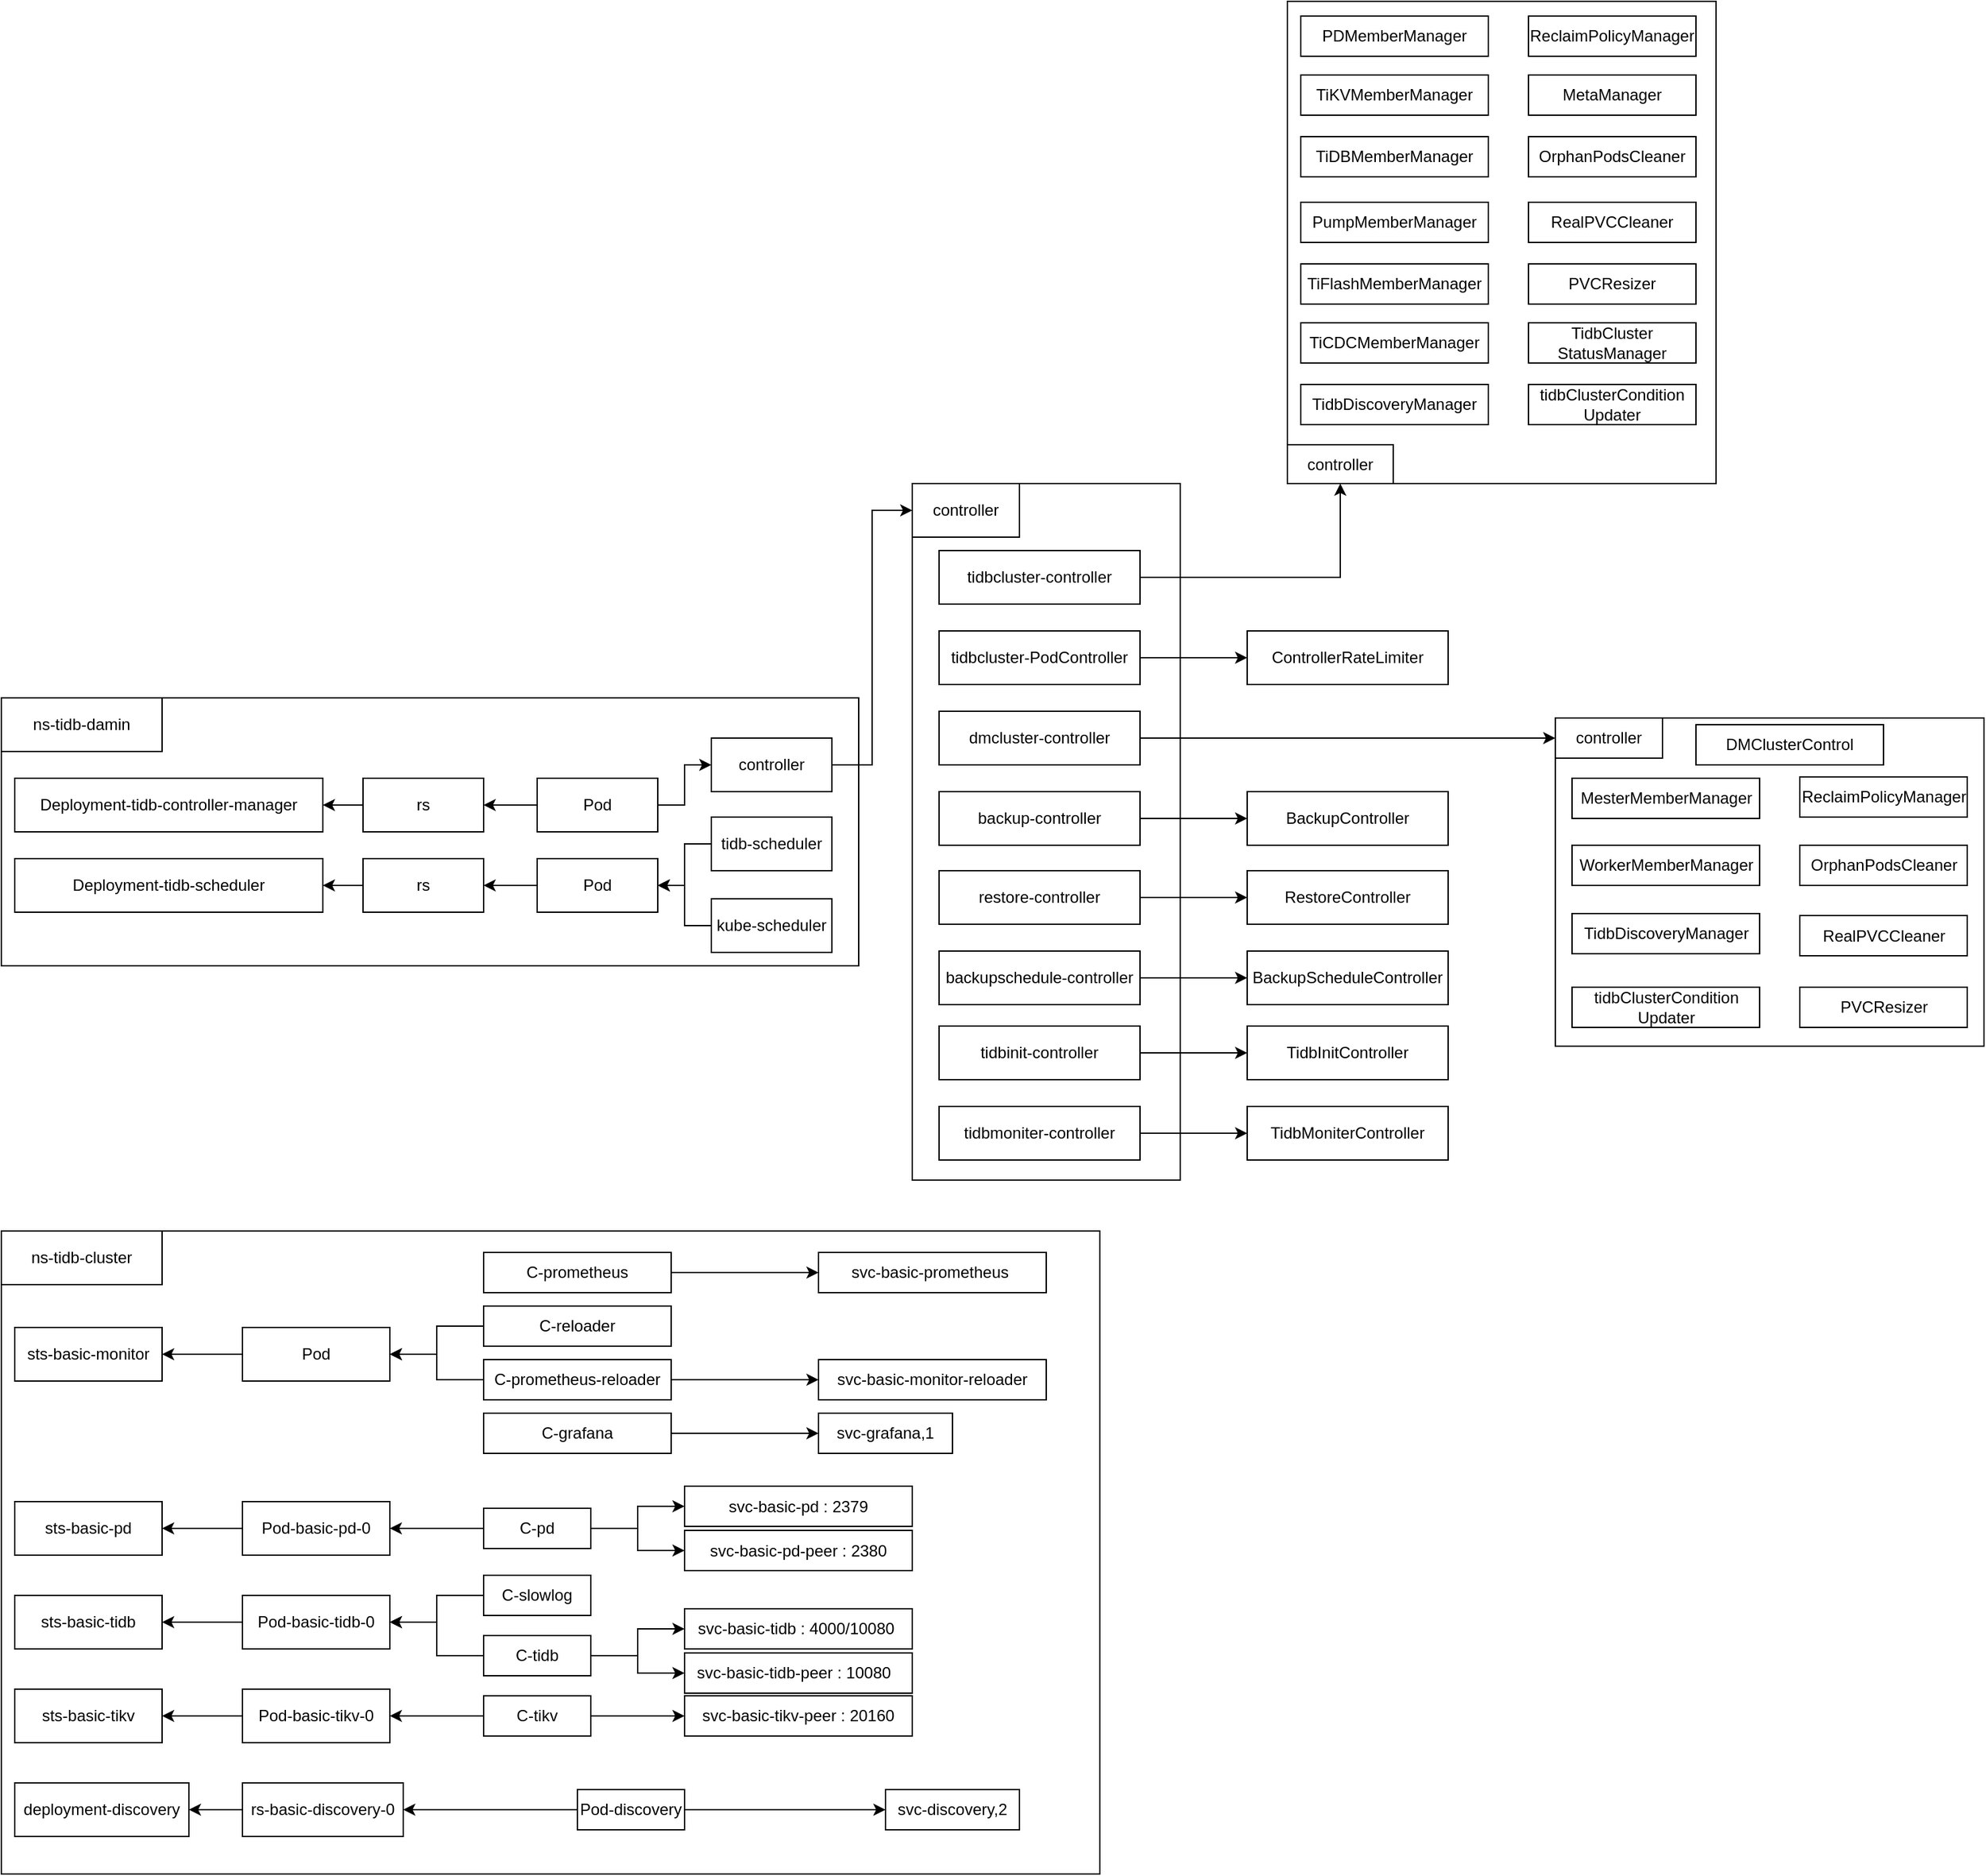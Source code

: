 <mxfile version="20.1.3" type="github">
  <diagram id="rz5cIA5b1l4qNYe9dCqo" name="Page-1">
    <mxGraphModel dx="2372" dy="2225" grid="1" gridSize="10" guides="1" tooltips="1" connect="1" arrows="1" fold="1" page="1" pageScale="1" pageWidth="827" pageHeight="1169" math="0" shadow="0">
      <root>
        <mxCell id="0" />
        <mxCell id="1" parent="0" />
        <mxCell id="ilr_awGDw5iTVnyFRp0X-126" value="" style="rounded=0;whiteSpace=wrap;html=1;" vertex="1" parent="1">
          <mxGeometry x="1360" y="255" width="320" height="245" as="geometry" />
        </mxCell>
        <mxCell id="BIOKLisLASq-79mArVu9-1" value="" style="rounded=0;whiteSpace=wrap;html=1;" parent="1" vertex="1">
          <mxGeometry x="200" y="240" width="640" height="200" as="geometry" />
        </mxCell>
        <mxCell id="ilr_awGDw5iTVnyFRp0X-2" value="ns-tidb-damin" style="rounded=0;whiteSpace=wrap;html=1;" vertex="1" parent="1">
          <mxGeometry x="200" y="240" width="120" height="40" as="geometry" />
        </mxCell>
        <mxCell id="ilr_awGDw5iTVnyFRp0X-3" value="" style="rounded=0;whiteSpace=wrap;html=1;" vertex="1" parent="1">
          <mxGeometry x="200" y="638" width="820" height="480" as="geometry" />
        </mxCell>
        <mxCell id="ilr_awGDw5iTVnyFRp0X-4" value="ns-tidb-cluster" style="rounded=0;whiteSpace=wrap;html=1;" vertex="1" parent="1">
          <mxGeometry x="200" y="638" width="120" height="40" as="geometry" />
        </mxCell>
        <mxCell id="ilr_awGDw5iTVnyFRp0X-5" value="Deployment-tidb-controller-manager" style="rounded=0;whiteSpace=wrap;html=1;" vertex="1" parent="1">
          <mxGeometry x="210" y="300" width="230" height="40" as="geometry" />
        </mxCell>
        <mxCell id="ilr_awGDw5iTVnyFRp0X-8" value="Deployment-tidb-scheduler" style="rounded=0;whiteSpace=wrap;html=1;" vertex="1" parent="1">
          <mxGeometry x="210" y="360" width="230" height="40" as="geometry" />
        </mxCell>
        <mxCell id="ilr_awGDw5iTVnyFRp0X-80" value="" style="edgeStyle=orthogonalEdgeStyle;rounded=0;orthogonalLoop=1;jettySize=auto;html=1;" edge="1" parent="1" source="ilr_awGDw5iTVnyFRp0X-9" target="ilr_awGDw5iTVnyFRp0X-5">
          <mxGeometry relative="1" as="geometry" />
        </mxCell>
        <mxCell id="ilr_awGDw5iTVnyFRp0X-9" value="rs" style="rounded=0;whiteSpace=wrap;html=1;" vertex="1" parent="1">
          <mxGeometry x="470" y="300" width="90" height="40" as="geometry" />
        </mxCell>
        <mxCell id="ilr_awGDw5iTVnyFRp0X-81" value="" style="edgeStyle=orthogonalEdgeStyle;rounded=0;orthogonalLoop=1;jettySize=auto;html=1;" edge="1" parent="1" source="ilr_awGDw5iTVnyFRp0X-10" target="ilr_awGDw5iTVnyFRp0X-8">
          <mxGeometry relative="1" as="geometry" />
        </mxCell>
        <mxCell id="ilr_awGDw5iTVnyFRp0X-10" value="rs" style="rounded=0;whiteSpace=wrap;html=1;" vertex="1" parent="1">
          <mxGeometry x="470" y="360" width="90" height="40" as="geometry" />
        </mxCell>
        <mxCell id="ilr_awGDw5iTVnyFRp0X-83" value="" style="edgeStyle=orthogonalEdgeStyle;rounded=0;orthogonalLoop=1;jettySize=auto;html=1;" edge="1" parent="1" source="ilr_awGDw5iTVnyFRp0X-13" target="ilr_awGDw5iTVnyFRp0X-10">
          <mxGeometry relative="1" as="geometry" />
        </mxCell>
        <mxCell id="ilr_awGDw5iTVnyFRp0X-13" value="Pod" style="rounded=0;whiteSpace=wrap;html=1;" vertex="1" parent="1">
          <mxGeometry x="600" y="360" width="90" height="40" as="geometry" />
        </mxCell>
        <mxCell id="ilr_awGDw5iTVnyFRp0X-82" value="" style="edgeStyle=orthogonalEdgeStyle;rounded=0;orthogonalLoop=1;jettySize=auto;html=1;" edge="1" parent="1" source="ilr_awGDw5iTVnyFRp0X-14" target="ilr_awGDw5iTVnyFRp0X-9">
          <mxGeometry relative="1" as="geometry" />
        </mxCell>
        <mxCell id="ilr_awGDw5iTVnyFRp0X-99" value="" style="edgeStyle=orthogonalEdgeStyle;rounded=0;orthogonalLoop=1;jettySize=auto;html=1;" edge="1" parent="1" source="ilr_awGDw5iTVnyFRp0X-14" target="ilr_awGDw5iTVnyFRp0X-98">
          <mxGeometry relative="1" as="geometry" />
        </mxCell>
        <mxCell id="ilr_awGDw5iTVnyFRp0X-14" value="Pod" style="rounded=0;whiteSpace=wrap;html=1;" vertex="1" parent="1">
          <mxGeometry x="600" y="300" width="90" height="40" as="geometry" />
        </mxCell>
        <mxCell id="ilr_awGDw5iTVnyFRp0X-84" value="" style="edgeStyle=orthogonalEdgeStyle;rounded=0;orthogonalLoop=1;jettySize=auto;html=1;entryX=1;entryY=0.5;entryDx=0;entryDy=0;" edge="1" parent="1" source="ilr_awGDw5iTVnyFRp0X-17" target="ilr_awGDw5iTVnyFRp0X-13">
          <mxGeometry relative="1" as="geometry" />
        </mxCell>
        <mxCell id="ilr_awGDw5iTVnyFRp0X-17" value="tidb-scheduler" style="rounded=0;whiteSpace=wrap;html=1;" vertex="1" parent="1">
          <mxGeometry x="730" y="329" width="90" height="40" as="geometry" />
        </mxCell>
        <mxCell id="ilr_awGDw5iTVnyFRp0X-85" value="" style="edgeStyle=orthogonalEdgeStyle;rounded=0;orthogonalLoop=1;jettySize=auto;html=1;" edge="1" parent="1" source="ilr_awGDw5iTVnyFRp0X-18" target="ilr_awGDw5iTVnyFRp0X-13">
          <mxGeometry relative="1" as="geometry" />
        </mxCell>
        <mxCell id="ilr_awGDw5iTVnyFRp0X-18" value="kube-scheduler" style="rounded=0;whiteSpace=wrap;html=1;" vertex="1" parent="1">
          <mxGeometry x="730" y="390" width="90" height="40" as="geometry" />
        </mxCell>
        <mxCell id="ilr_awGDw5iTVnyFRp0X-22" value="sts-basic-monitor" style="rounded=0;whiteSpace=wrap;html=1;" vertex="1" parent="1">
          <mxGeometry x="210" y="710" width="110" height="40" as="geometry" />
        </mxCell>
        <mxCell id="ilr_awGDw5iTVnyFRp0X-23" value="sts-basic-pd" style="rounded=0;whiteSpace=wrap;html=1;" vertex="1" parent="1">
          <mxGeometry x="210" y="840" width="110" height="40" as="geometry" />
        </mxCell>
        <mxCell id="ilr_awGDw5iTVnyFRp0X-24" value="sts-basic-tidb" style="rounded=0;whiteSpace=wrap;html=1;" vertex="1" parent="1">
          <mxGeometry x="210" y="910" width="110" height="40" as="geometry" />
        </mxCell>
        <mxCell id="ilr_awGDw5iTVnyFRp0X-25" value="sts-basic-tikv" style="rounded=0;whiteSpace=wrap;html=1;" vertex="1" parent="1">
          <mxGeometry x="210" y="980" width="110" height="40" as="geometry" />
        </mxCell>
        <mxCell id="ilr_awGDw5iTVnyFRp0X-26" value="deployment-discovery" style="rounded=0;whiteSpace=wrap;html=1;" vertex="1" parent="1">
          <mxGeometry x="210" y="1050" width="130" height="40" as="geometry" />
        </mxCell>
        <mxCell id="ilr_awGDw5iTVnyFRp0X-51" value="" style="edgeStyle=orthogonalEdgeStyle;rounded=0;orthogonalLoop=1;jettySize=auto;html=1;" edge="1" parent="1" source="ilr_awGDw5iTVnyFRp0X-27" target="ilr_awGDw5iTVnyFRp0X-22">
          <mxGeometry relative="1" as="geometry" />
        </mxCell>
        <mxCell id="ilr_awGDw5iTVnyFRp0X-27" value="Pod" style="rounded=0;whiteSpace=wrap;html=1;" vertex="1" parent="1">
          <mxGeometry x="380" y="710" width="110" height="40" as="geometry" />
        </mxCell>
        <mxCell id="ilr_awGDw5iTVnyFRp0X-52" value="" style="edgeStyle=orthogonalEdgeStyle;rounded=0;orthogonalLoop=1;jettySize=auto;html=1;" edge="1" parent="1" source="ilr_awGDw5iTVnyFRp0X-28" target="ilr_awGDw5iTVnyFRp0X-23">
          <mxGeometry relative="1" as="geometry" />
        </mxCell>
        <mxCell id="ilr_awGDw5iTVnyFRp0X-28" value="Pod-basic-pd-0" style="rounded=0;whiteSpace=wrap;html=1;" vertex="1" parent="1">
          <mxGeometry x="380" y="840" width="110" height="40" as="geometry" />
        </mxCell>
        <mxCell id="ilr_awGDw5iTVnyFRp0X-53" value="" style="edgeStyle=orthogonalEdgeStyle;rounded=0;orthogonalLoop=1;jettySize=auto;html=1;" edge="1" parent="1" source="ilr_awGDw5iTVnyFRp0X-29" target="ilr_awGDw5iTVnyFRp0X-24">
          <mxGeometry relative="1" as="geometry" />
        </mxCell>
        <mxCell id="ilr_awGDw5iTVnyFRp0X-29" value="Pod-basic-tidb-0" style="rounded=0;whiteSpace=wrap;html=1;" vertex="1" parent="1">
          <mxGeometry x="380" y="910" width="110" height="40" as="geometry" />
        </mxCell>
        <mxCell id="ilr_awGDw5iTVnyFRp0X-54" value="" style="edgeStyle=orthogonalEdgeStyle;rounded=0;orthogonalLoop=1;jettySize=auto;html=1;" edge="1" parent="1" source="ilr_awGDw5iTVnyFRp0X-30" target="ilr_awGDw5iTVnyFRp0X-25">
          <mxGeometry relative="1" as="geometry" />
        </mxCell>
        <mxCell id="ilr_awGDw5iTVnyFRp0X-30" value="Pod-basic-tikv-0" style="rounded=0;whiteSpace=wrap;html=1;" vertex="1" parent="1">
          <mxGeometry x="380" y="980" width="110" height="40" as="geometry" />
        </mxCell>
        <mxCell id="ilr_awGDw5iTVnyFRp0X-72" value="" style="edgeStyle=orthogonalEdgeStyle;rounded=0;orthogonalLoop=1;jettySize=auto;html=1;" edge="1" parent="1" source="ilr_awGDw5iTVnyFRp0X-32" target="ilr_awGDw5iTVnyFRp0X-70">
          <mxGeometry relative="1" as="geometry" />
        </mxCell>
        <mxCell id="ilr_awGDw5iTVnyFRp0X-32" value="C-prometheus" style="rounded=0;whiteSpace=wrap;html=1;" vertex="1" parent="1">
          <mxGeometry x="560" y="654" width="140" height="30" as="geometry" />
        </mxCell>
        <mxCell id="ilr_awGDw5iTVnyFRp0X-39" value="" style="edgeStyle=orthogonalEdgeStyle;rounded=0;orthogonalLoop=1;jettySize=auto;html=1;" edge="1" parent="1" source="ilr_awGDw5iTVnyFRp0X-35" target="ilr_awGDw5iTVnyFRp0X-27">
          <mxGeometry relative="1" as="geometry" />
        </mxCell>
        <mxCell id="ilr_awGDw5iTVnyFRp0X-35" value="C-reloader" style="rounded=0;whiteSpace=wrap;html=1;" vertex="1" parent="1">
          <mxGeometry x="560" y="694" width="140" height="30" as="geometry" />
        </mxCell>
        <mxCell id="ilr_awGDw5iTVnyFRp0X-38" value="" style="edgeStyle=orthogonalEdgeStyle;rounded=0;orthogonalLoop=1;jettySize=auto;html=1;" edge="1" parent="1" source="ilr_awGDw5iTVnyFRp0X-36" target="ilr_awGDw5iTVnyFRp0X-27">
          <mxGeometry relative="1" as="geometry" />
        </mxCell>
        <mxCell id="ilr_awGDw5iTVnyFRp0X-67" value="" style="edgeStyle=orthogonalEdgeStyle;rounded=0;orthogonalLoop=1;jettySize=auto;html=1;" edge="1" parent="1" source="ilr_awGDw5iTVnyFRp0X-36" target="ilr_awGDw5iTVnyFRp0X-64">
          <mxGeometry relative="1" as="geometry" />
        </mxCell>
        <mxCell id="ilr_awGDw5iTVnyFRp0X-36" value="C-prometheus-reloader" style="rounded=0;whiteSpace=wrap;html=1;" vertex="1" parent="1">
          <mxGeometry x="560" y="734" width="140" height="30" as="geometry" />
        </mxCell>
        <mxCell id="ilr_awGDw5iTVnyFRp0X-62" value="" style="edgeStyle=orthogonalEdgeStyle;rounded=0;orthogonalLoop=1;jettySize=auto;html=1;" edge="1" parent="1" source="ilr_awGDw5iTVnyFRp0X-37" target="ilr_awGDw5iTVnyFRp0X-61">
          <mxGeometry relative="1" as="geometry" />
        </mxCell>
        <mxCell id="ilr_awGDw5iTVnyFRp0X-37" value="C-grafana" style="rounded=0;whiteSpace=wrap;html=1;" vertex="1" parent="1">
          <mxGeometry x="560" y="774" width="140" height="30" as="geometry" />
        </mxCell>
        <mxCell id="ilr_awGDw5iTVnyFRp0X-43" value="" style="edgeStyle=orthogonalEdgeStyle;rounded=0;orthogonalLoop=1;jettySize=auto;html=1;" edge="1" parent="1" source="ilr_awGDw5iTVnyFRp0X-41" target="ilr_awGDw5iTVnyFRp0X-29">
          <mxGeometry relative="1" as="geometry" />
        </mxCell>
        <mxCell id="ilr_awGDw5iTVnyFRp0X-41" value="C-slowlog" style="rounded=0;whiteSpace=wrap;html=1;" vertex="1" parent="1">
          <mxGeometry x="560" y="895" width="80" height="30" as="geometry" />
        </mxCell>
        <mxCell id="ilr_awGDw5iTVnyFRp0X-46" value="" style="edgeStyle=orthogonalEdgeStyle;rounded=0;orthogonalLoop=1;jettySize=auto;html=1;" edge="1" parent="1" source="ilr_awGDw5iTVnyFRp0X-42" target="ilr_awGDw5iTVnyFRp0X-29">
          <mxGeometry relative="1" as="geometry" />
        </mxCell>
        <mxCell id="ilr_awGDw5iTVnyFRp0X-75" value="" style="edgeStyle=orthogonalEdgeStyle;rounded=0;orthogonalLoop=1;jettySize=auto;html=1;" edge="1" parent="1" source="ilr_awGDw5iTVnyFRp0X-42" target="ilr_awGDw5iTVnyFRp0X-68">
          <mxGeometry relative="1" as="geometry" />
        </mxCell>
        <mxCell id="ilr_awGDw5iTVnyFRp0X-42" value="C-tidb" style="rounded=0;whiteSpace=wrap;html=1;" vertex="1" parent="1">
          <mxGeometry x="560" y="940" width="80" height="30" as="geometry" />
        </mxCell>
        <mxCell id="ilr_awGDw5iTVnyFRp0X-48" value="" style="edgeStyle=orthogonalEdgeStyle;rounded=0;orthogonalLoop=1;jettySize=auto;html=1;" edge="1" parent="1" source="ilr_awGDw5iTVnyFRp0X-47" target="ilr_awGDw5iTVnyFRp0X-28">
          <mxGeometry relative="1" as="geometry" />
        </mxCell>
        <mxCell id="ilr_awGDw5iTVnyFRp0X-73" value="" style="edgeStyle=orthogonalEdgeStyle;rounded=0;orthogonalLoop=1;jettySize=auto;html=1;entryX=0;entryY=0.5;entryDx=0;entryDy=0;" edge="1" parent="1" source="ilr_awGDw5iTVnyFRp0X-47" target="ilr_awGDw5iTVnyFRp0X-65">
          <mxGeometry relative="1" as="geometry" />
        </mxCell>
        <mxCell id="ilr_awGDw5iTVnyFRp0X-47" value="C-pd" style="rounded=0;whiteSpace=wrap;html=1;" vertex="1" parent="1">
          <mxGeometry x="560" y="845" width="80" height="30" as="geometry" />
        </mxCell>
        <mxCell id="ilr_awGDw5iTVnyFRp0X-50" value="" style="edgeStyle=orthogonalEdgeStyle;rounded=0;orthogonalLoop=1;jettySize=auto;html=1;" edge="1" parent="1" source="ilr_awGDw5iTVnyFRp0X-49" target="ilr_awGDw5iTVnyFRp0X-30">
          <mxGeometry relative="1" as="geometry" />
        </mxCell>
        <mxCell id="ilr_awGDw5iTVnyFRp0X-78" value="" style="edgeStyle=orthogonalEdgeStyle;rounded=0;orthogonalLoop=1;jettySize=auto;html=1;" edge="1" parent="1" source="ilr_awGDw5iTVnyFRp0X-49" target="ilr_awGDw5iTVnyFRp0X-71">
          <mxGeometry relative="1" as="geometry" />
        </mxCell>
        <mxCell id="ilr_awGDw5iTVnyFRp0X-49" value="C-tikv" style="rounded=0;whiteSpace=wrap;html=1;" vertex="1" parent="1">
          <mxGeometry x="560" y="985" width="80" height="30" as="geometry" />
        </mxCell>
        <mxCell id="ilr_awGDw5iTVnyFRp0X-56" value="" style="edgeStyle=orthogonalEdgeStyle;rounded=0;orthogonalLoop=1;jettySize=auto;html=1;" edge="1" parent="1" source="ilr_awGDw5iTVnyFRp0X-55" target="ilr_awGDw5iTVnyFRp0X-26">
          <mxGeometry relative="1" as="geometry" />
        </mxCell>
        <mxCell id="ilr_awGDw5iTVnyFRp0X-55" value="rs-basic-discovery-0" style="rounded=0;whiteSpace=wrap;html=1;" vertex="1" parent="1">
          <mxGeometry x="380" y="1050" width="120" height="40" as="geometry" />
        </mxCell>
        <mxCell id="ilr_awGDw5iTVnyFRp0X-58" value="" style="edgeStyle=orthogonalEdgeStyle;rounded=0;orthogonalLoop=1;jettySize=auto;html=1;" edge="1" parent="1" source="ilr_awGDw5iTVnyFRp0X-57" target="ilr_awGDw5iTVnyFRp0X-55">
          <mxGeometry relative="1" as="geometry" />
        </mxCell>
        <mxCell id="ilr_awGDw5iTVnyFRp0X-60" value="" style="edgeStyle=orthogonalEdgeStyle;rounded=0;orthogonalLoop=1;jettySize=auto;html=1;" edge="1" parent="1" source="ilr_awGDw5iTVnyFRp0X-57" target="ilr_awGDw5iTVnyFRp0X-59">
          <mxGeometry relative="1" as="geometry" />
        </mxCell>
        <mxCell id="ilr_awGDw5iTVnyFRp0X-57" value="Pod-discovery" style="rounded=0;whiteSpace=wrap;html=1;" vertex="1" parent="1">
          <mxGeometry x="630" y="1055" width="80" height="30" as="geometry" />
        </mxCell>
        <mxCell id="ilr_awGDw5iTVnyFRp0X-59" value="svc-discovery,2" style="rounded=0;whiteSpace=wrap;html=1;" vertex="1" parent="1">
          <mxGeometry x="860" y="1055" width="100" height="30" as="geometry" />
        </mxCell>
        <mxCell id="ilr_awGDw5iTVnyFRp0X-61" value="svc-grafana,1" style="rounded=0;whiteSpace=wrap;html=1;" vertex="1" parent="1">
          <mxGeometry x="810" y="774" width="100" height="30" as="geometry" />
        </mxCell>
        <mxCell id="ilr_awGDw5iTVnyFRp0X-64" value="svc-basic-monitor-reloader" style="rounded=0;whiteSpace=wrap;html=1;" vertex="1" parent="1">
          <mxGeometry x="810" y="734" width="170" height="30" as="geometry" />
        </mxCell>
        <mxCell id="ilr_awGDw5iTVnyFRp0X-65" value="svc-basic-pd : 2379" style="rounded=0;whiteSpace=wrap;html=1;" vertex="1" parent="1">
          <mxGeometry x="710" y="828.5" width="170" height="30" as="geometry" />
        </mxCell>
        <mxCell id="ilr_awGDw5iTVnyFRp0X-66" value="svc-basic-pd-peer : 2380" style="rounded=0;whiteSpace=wrap;html=1;" vertex="1" parent="1">
          <mxGeometry x="710" y="861.5" width="170" height="30" as="geometry" />
        </mxCell>
        <mxCell id="ilr_awGDw5iTVnyFRp0X-68" value="svc-basic-tidb : 4000/10080&amp;nbsp;" style="rounded=0;whiteSpace=wrap;html=1;" vertex="1" parent="1">
          <mxGeometry x="710" y="920" width="170" height="30" as="geometry" />
        </mxCell>
        <mxCell id="ilr_awGDw5iTVnyFRp0X-69" value="svc-basic-tidb-peer : 10080&amp;nbsp;&amp;nbsp;" style="rounded=0;whiteSpace=wrap;html=1;" vertex="1" parent="1">
          <mxGeometry x="710" y="953" width="170" height="30" as="geometry" />
        </mxCell>
        <mxCell id="ilr_awGDw5iTVnyFRp0X-70" value="svc-basic-prometheus&amp;nbsp;" style="rounded=0;whiteSpace=wrap;html=1;" vertex="1" parent="1">
          <mxGeometry x="810" y="654" width="170" height="30" as="geometry" />
        </mxCell>
        <mxCell id="ilr_awGDw5iTVnyFRp0X-71" value="svc-basic-tikv-peer : 20160" style="rounded=0;whiteSpace=wrap;html=1;" vertex="1" parent="1">
          <mxGeometry x="710" y="985" width="170" height="30" as="geometry" />
        </mxCell>
        <mxCell id="ilr_awGDw5iTVnyFRp0X-74" value="" style="edgeStyle=orthogonalEdgeStyle;rounded=0;orthogonalLoop=1;jettySize=auto;html=1;entryX=0;entryY=0.5;entryDx=0;entryDy=0;exitX=1;exitY=0.5;exitDx=0;exitDy=0;" edge="1" parent="1" source="ilr_awGDw5iTVnyFRp0X-47" target="ilr_awGDw5iTVnyFRp0X-66">
          <mxGeometry relative="1" as="geometry">
            <mxPoint x="650" y="870.037" as="sourcePoint" />
            <mxPoint x="720" y="853.5" as="targetPoint" />
          </mxGeometry>
        </mxCell>
        <mxCell id="ilr_awGDw5iTVnyFRp0X-77" value="" style="edgeStyle=orthogonalEdgeStyle;rounded=0;orthogonalLoop=1;jettySize=auto;html=1;exitX=1;exitY=0.5;exitDx=0;exitDy=0;entryX=0;entryY=0.5;entryDx=0;entryDy=0;" edge="1" parent="1" source="ilr_awGDw5iTVnyFRp0X-42" target="ilr_awGDw5iTVnyFRp0X-69">
          <mxGeometry relative="1" as="geometry">
            <mxPoint x="650" y="965" as="sourcePoint" />
            <mxPoint x="720" y="935" as="targetPoint" />
          </mxGeometry>
        </mxCell>
        <mxCell id="ilr_awGDw5iTVnyFRp0X-86" value="" style="rounded=0;whiteSpace=wrap;html=1;" vertex="1" parent="1">
          <mxGeometry x="880" y="80" width="200" height="520" as="geometry" />
        </mxCell>
        <mxCell id="ilr_awGDw5iTVnyFRp0X-87" value="controller" style="rounded=0;whiteSpace=wrap;html=1;" vertex="1" parent="1">
          <mxGeometry x="880" y="80" width="80" height="40" as="geometry" />
        </mxCell>
        <mxCell id="ilr_awGDw5iTVnyFRp0X-121" value="" style="edgeStyle=orthogonalEdgeStyle;rounded=0;orthogonalLoop=1;jettySize=auto;html=1;" edge="1" parent="1" source="ilr_awGDw5iTVnyFRp0X-89" target="ilr_awGDw5iTVnyFRp0X-102">
          <mxGeometry relative="1" as="geometry" />
        </mxCell>
        <mxCell id="ilr_awGDw5iTVnyFRp0X-89" value="tidbcluster-controller" style="rounded=0;whiteSpace=wrap;html=1;" vertex="1" parent="1">
          <mxGeometry x="900" y="130" width="150" height="40" as="geometry" />
        </mxCell>
        <mxCell id="ilr_awGDw5iTVnyFRp0X-123" value="" style="edgeStyle=orthogonalEdgeStyle;rounded=0;orthogonalLoop=1;jettySize=auto;html=1;" edge="1" parent="1" source="ilr_awGDw5iTVnyFRp0X-90" target="ilr_awGDw5iTVnyFRp0X-122">
          <mxGeometry relative="1" as="geometry" />
        </mxCell>
        <mxCell id="ilr_awGDw5iTVnyFRp0X-90" value="tidbcluster-PodController" style="rounded=0;whiteSpace=wrap;html=1;" vertex="1" parent="1">
          <mxGeometry x="900" y="190" width="150" height="40" as="geometry" />
        </mxCell>
        <mxCell id="ilr_awGDw5iTVnyFRp0X-125" value="" style="edgeStyle=orthogonalEdgeStyle;rounded=0;orthogonalLoop=1;jettySize=auto;html=1;" edge="1" parent="1" source="ilr_awGDw5iTVnyFRp0X-91" target="ilr_awGDw5iTVnyFRp0X-124">
          <mxGeometry relative="1" as="geometry" />
        </mxCell>
        <mxCell id="ilr_awGDw5iTVnyFRp0X-91" value="dmcluster-controller" style="rounded=0;whiteSpace=wrap;html=1;" vertex="1" parent="1">
          <mxGeometry x="900" y="250" width="150" height="40" as="geometry" />
        </mxCell>
        <mxCell id="ilr_awGDw5iTVnyFRp0X-161" value="" style="edgeStyle=orthogonalEdgeStyle;rounded=0;orthogonalLoop=1;jettySize=auto;html=1;" edge="1" parent="1" source="ilr_awGDw5iTVnyFRp0X-92" target="ilr_awGDw5iTVnyFRp0X-160">
          <mxGeometry relative="1" as="geometry" />
        </mxCell>
        <mxCell id="ilr_awGDw5iTVnyFRp0X-92" value="backup-controller" style="rounded=0;whiteSpace=wrap;html=1;" vertex="1" parent="1">
          <mxGeometry x="900" y="310" width="150" height="40" as="geometry" />
        </mxCell>
        <mxCell id="ilr_awGDw5iTVnyFRp0X-164" value="" style="edgeStyle=orthogonalEdgeStyle;rounded=0;orthogonalLoop=1;jettySize=auto;html=1;" edge="1" parent="1" source="ilr_awGDw5iTVnyFRp0X-93" target="ilr_awGDw5iTVnyFRp0X-163">
          <mxGeometry relative="1" as="geometry" />
        </mxCell>
        <mxCell id="ilr_awGDw5iTVnyFRp0X-93" value="restore-controller" style="rounded=0;whiteSpace=wrap;html=1;" vertex="1" parent="1">
          <mxGeometry x="900" y="369" width="150" height="40" as="geometry" />
        </mxCell>
        <mxCell id="ilr_awGDw5iTVnyFRp0X-166" value="" style="edgeStyle=orthogonalEdgeStyle;rounded=0;orthogonalLoop=1;jettySize=auto;html=1;" edge="1" parent="1" source="ilr_awGDw5iTVnyFRp0X-94" target="ilr_awGDw5iTVnyFRp0X-165">
          <mxGeometry relative="1" as="geometry" />
        </mxCell>
        <mxCell id="ilr_awGDw5iTVnyFRp0X-94" value="backupschedule-controller" style="rounded=0;whiteSpace=wrap;html=1;" vertex="1" parent="1">
          <mxGeometry x="900" y="429" width="150" height="40" as="geometry" />
        </mxCell>
        <mxCell id="ilr_awGDw5iTVnyFRp0X-168" value="" style="edgeStyle=orthogonalEdgeStyle;rounded=0;orthogonalLoop=1;jettySize=auto;html=1;" edge="1" parent="1" source="ilr_awGDw5iTVnyFRp0X-95" target="ilr_awGDw5iTVnyFRp0X-167">
          <mxGeometry relative="1" as="geometry" />
        </mxCell>
        <mxCell id="ilr_awGDw5iTVnyFRp0X-95" value="tidbinit-controller" style="rounded=0;whiteSpace=wrap;html=1;" vertex="1" parent="1">
          <mxGeometry x="900" y="485" width="150" height="40" as="geometry" />
        </mxCell>
        <mxCell id="ilr_awGDw5iTVnyFRp0X-170" value="" style="edgeStyle=orthogonalEdgeStyle;rounded=0;orthogonalLoop=1;jettySize=auto;html=1;" edge="1" parent="1" source="ilr_awGDw5iTVnyFRp0X-96" target="ilr_awGDw5iTVnyFRp0X-169">
          <mxGeometry relative="1" as="geometry" />
        </mxCell>
        <mxCell id="ilr_awGDw5iTVnyFRp0X-96" value="tidbmoniter-controller" style="rounded=0;whiteSpace=wrap;html=1;" vertex="1" parent="1">
          <mxGeometry x="900" y="545" width="150" height="40" as="geometry" />
        </mxCell>
        <mxCell id="ilr_awGDw5iTVnyFRp0X-100" value="" style="edgeStyle=orthogonalEdgeStyle;rounded=0;orthogonalLoop=1;jettySize=auto;html=1;entryX=0;entryY=0.5;entryDx=0;entryDy=0;" edge="1" parent="1" source="ilr_awGDw5iTVnyFRp0X-98" target="ilr_awGDw5iTVnyFRp0X-87">
          <mxGeometry relative="1" as="geometry" />
        </mxCell>
        <mxCell id="ilr_awGDw5iTVnyFRp0X-98" value="controller" style="rounded=0;whiteSpace=wrap;html=1;" vertex="1" parent="1">
          <mxGeometry x="730" y="270" width="90" height="40" as="geometry" />
        </mxCell>
        <mxCell id="ilr_awGDw5iTVnyFRp0X-101" value="" style="rounded=0;whiteSpace=wrap;html=1;" vertex="1" parent="1">
          <mxGeometry x="1160" y="-280" width="320" height="360" as="geometry" />
        </mxCell>
        <mxCell id="ilr_awGDw5iTVnyFRp0X-102" value="controller" style="rounded=0;whiteSpace=wrap;html=1;" vertex="1" parent="1">
          <mxGeometry x="1160" y="51" width="79" height="29" as="geometry" />
        </mxCell>
        <mxCell id="ilr_awGDw5iTVnyFRp0X-103" value="PDMemberManager" style="rounded=0;whiteSpace=wrap;html=1;" vertex="1" parent="1">
          <mxGeometry x="1170" y="-269" width="140" height="30" as="geometry" />
        </mxCell>
        <mxCell id="ilr_awGDw5iTVnyFRp0X-104" value="TiKVMemberManager" style="rounded=0;whiteSpace=wrap;html=1;" vertex="1" parent="1">
          <mxGeometry x="1170" y="-225" width="140" height="30" as="geometry" />
        </mxCell>
        <mxCell id="ilr_awGDw5iTVnyFRp0X-105" value="TiDBMemberManager" style="rounded=0;whiteSpace=wrap;html=1;" vertex="1" parent="1">
          <mxGeometry x="1170" y="-179" width="140" height="30" as="geometry" />
        </mxCell>
        <mxCell id="ilr_awGDw5iTVnyFRp0X-106" value="ReclaimPolicyManager" style="rounded=0;whiteSpace=wrap;html=1;" vertex="1" parent="1">
          <mxGeometry x="1340" y="-269" width="125" height="30" as="geometry" />
        </mxCell>
        <mxCell id="ilr_awGDw5iTVnyFRp0X-107" value="MetaManager" style="rounded=0;whiteSpace=wrap;html=1;" vertex="1" parent="1">
          <mxGeometry x="1340" y="-225" width="125" height="30" as="geometry" />
        </mxCell>
        <mxCell id="ilr_awGDw5iTVnyFRp0X-108" value="OrphanPodsCleaner" style="rounded=0;whiteSpace=wrap;html=1;" vertex="1" parent="1">
          <mxGeometry x="1340" y="-179" width="125" height="30" as="geometry" />
        </mxCell>
        <mxCell id="ilr_awGDw5iTVnyFRp0X-109" value="PumpMemberManager" style="rounded=0;whiteSpace=wrap;html=1;" vertex="1" parent="1">
          <mxGeometry x="1170" y="-130" width="140" height="30" as="geometry" />
        </mxCell>
        <mxCell id="ilr_awGDw5iTVnyFRp0X-110" value="TiFlashMemberManager" style="rounded=0;whiteSpace=wrap;html=1;" vertex="1" parent="1">
          <mxGeometry x="1170" y="-84" width="140" height="30" as="geometry" />
        </mxCell>
        <mxCell id="ilr_awGDw5iTVnyFRp0X-111" value="RealPVCCleaner" style="rounded=0;whiteSpace=wrap;html=1;" vertex="1" parent="1">
          <mxGeometry x="1340" y="-130" width="125" height="30" as="geometry" />
        </mxCell>
        <mxCell id="ilr_awGDw5iTVnyFRp0X-112" value="PVCResizer" style="rounded=0;whiteSpace=wrap;html=1;" vertex="1" parent="1">
          <mxGeometry x="1340" y="-84" width="125" height="30" as="geometry" />
        </mxCell>
        <mxCell id="ilr_awGDw5iTVnyFRp0X-117" value="TiCDCMemberManager" style="rounded=0;whiteSpace=wrap;html=1;" vertex="1" parent="1">
          <mxGeometry x="1170" y="-40" width="140" height="30" as="geometry" />
        </mxCell>
        <mxCell id="ilr_awGDw5iTVnyFRp0X-118" value="TidbDiscoveryManager" style="rounded=0;whiteSpace=wrap;html=1;" vertex="1" parent="1">
          <mxGeometry x="1170" y="6" width="140" height="30" as="geometry" />
        </mxCell>
        <mxCell id="ilr_awGDw5iTVnyFRp0X-119" value="TidbCluster&lt;br&gt;StatusManager" style="rounded=0;whiteSpace=wrap;html=1;" vertex="1" parent="1">
          <mxGeometry x="1340" y="-40" width="125" height="30" as="geometry" />
        </mxCell>
        <mxCell id="ilr_awGDw5iTVnyFRp0X-120" value="tidbClusterCondition&lt;br&gt;Updater" style="rounded=0;whiteSpace=wrap;html=1;" vertex="1" parent="1">
          <mxGeometry x="1340" y="6" width="125" height="30" as="geometry" />
        </mxCell>
        <mxCell id="ilr_awGDw5iTVnyFRp0X-122" value="ControllerRateLimiter" style="rounded=0;whiteSpace=wrap;html=1;" vertex="1" parent="1">
          <mxGeometry x="1130" y="190" width="150" height="40" as="geometry" />
        </mxCell>
        <mxCell id="ilr_awGDw5iTVnyFRp0X-124" value="controller" style="rounded=0;whiteSpace=wrap;html=1;" vertex="1" parent="1">
          <mxGeometry x="1360" y="255" width="80" height="30" as="geometry" />
        </mxCell>
        <mxCell id="ilr_awGDw5iTVnyFRp0X-128" value="MesterMemberManager" style="rounded=0;whiteSpace=wrap;html=1;" vertex="1" parent="1">
          <mxGeometry x="1372.5" y="300" width="140" height="30" as="geometry" />
        </mxCell>
        <mxCell id="ilr_awGDw5iTVnyFRp0X-129" value="WorkerMemberManager" style="rounded=0;whiteSpace=wrap;html=1;" vertex="1" parent="1">
          <mxGeometry x="1372.5" y="350" width="140" height="30" as="geometry" />
        </mxCell>
        <mxCell id="ilr_awGDw5iTVnyFRp0X-131" value="ReclaimPolicyManager" style="rounded=0;whiteSpace=wrap;html=1;" vertex="1" parent="1">
          <mxGeometry x="1542.5" y="299" width="125" height="30" as="geometry" />
        </mxCell>
        <mxCell id="ilr_awGDw5iTVnyFRp0X-133" value="OrphanPodsCleaner" style="rounded=0;whiteSpace=wrap;html=1;" vertex="1" parent="1">
          <mxGeometry x="1542.5" y="350" width="125" height="30" as="geometry" />
        </mxCell>
        <mxCell id="ilr_awGDw5iTVnyFRp0X-136" value="RealPVCCleaner" style="rounded=0;whiteSpace=wrap;html=1;" vertex="1" parent="1">
          <mxGeometry x="1542.5" y="402.5" width="125" height="30" as="geometry" />
        </mxCell>
        <mxCell id="ilr_awGDw5iTVnyFRp0X-137" value="PVCResizer" style="rounded=0;whiteSpace=wrap;html=1;" vertex="1" parent="1">
          <mxGeometry x="1542.5" y="456" width="125" height="30" as="geometry" />
        </mxCell>
        <mxCell id="ilr_awGDw5iTVnyFRp0X-139" value="TidbDiscoveryManager" style="rounded=0;whiteSpace=wrap;html=1;" vertex="1" parent="1">
          <mxGeometry x="1372.5" y="401" width="140" height="30" as="geometry" />
        </mxCell>
        <mxCell id="ilr_awGDw5iTVnyFRp0X-158" value="tidbClusterCondition&lt;br&gt;Updater" style="rounded=0;whiteSpace=wrap;html=1;" vertex="1" parent="1">
          <mxGeometry x="1372.5" y="456" width="140" height="30" as="geometry" />
        </mxCell>
        <mxCell id="ilr_awGDw5iTVnyFRp0X-159" value="DMClusterControl" style="rounded=0;whiteSpace=wrap;html=1;" vertex="1" parent="1">
          <mxGeometry x="1465" y="260" width="140" height="30" as="geometry" />
        </mxCell>
        <mxCell id="ilr_awGDw5iTVnyFRp0X-160" value="BackupController" style="rounded=0;whiteSpace=wrap;html=1;" vertex="1" parent="1">
          <mxGeometry x="1130" y="310" width="150" height="40" as="geometry" />
        </mxCell>
        <mxCell id="ilr_awGDw5iTVnyFRp0X-163" value="RestoreController" style="rounded=0;whiteSpace=wrap;html=1;" vertex="1" parent="1">
          <mxGeometry x="1130" y="369" width="150" height="40" as="geometry" />
        </mxCell>
        <mxCell id="ilr_awGDw5iTVnyFRp0X-165" value="BackupScheduleController" style="rounded=0;whiteSpace=wrap;html=1;" vertex="1" parent="1">
          <mxGeometry x="1130" y="429" width="150" height="40" as="geometry" />
        </mxCell>
        <mxCell id="ilr_awGDw5iTVnyFRp0X-167" value="TidbInitController" style="rounded=0;whiteSpace=wrap;html=1;" vertex="1" parent="1">
          <mxGeometry x="1130" y="485" width="150" height="40" as="geometry" />
        </mxCell>
        <mxCell id="ilr_awGDw5iTVnyFRp0X-169" value="TidbMoniterController" style="rounded=0;whiteSpace=wrap;html=1;" vertex="1" parent="1">
          <mxGeometry x="1130" y="545" width="150" height="40" as="geometry" />
        </mxCell>
      </root>
    </mxGraphModel>
  </diagram>
</mxfile>
